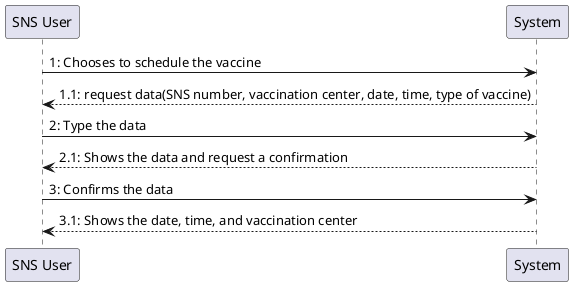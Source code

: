 @startuml
'https://plantuml.com/sequence-diagram

"SNS User" -> System: 1: Chooses to schedule the vaccine
"SNS User" <-- System: 1.1: request data(SNS number, vaccination center, date, time, type of vaccine)
"SNS User" -> System: 2: Type the data
"SNS User" <-- System: 2.1: Shows the data and request a confirmation
"SNS User" -> System: 3: Confirms the data
"SNS User" <-- System: 3.1: Shows the date, time, and vaccination center


@enduml